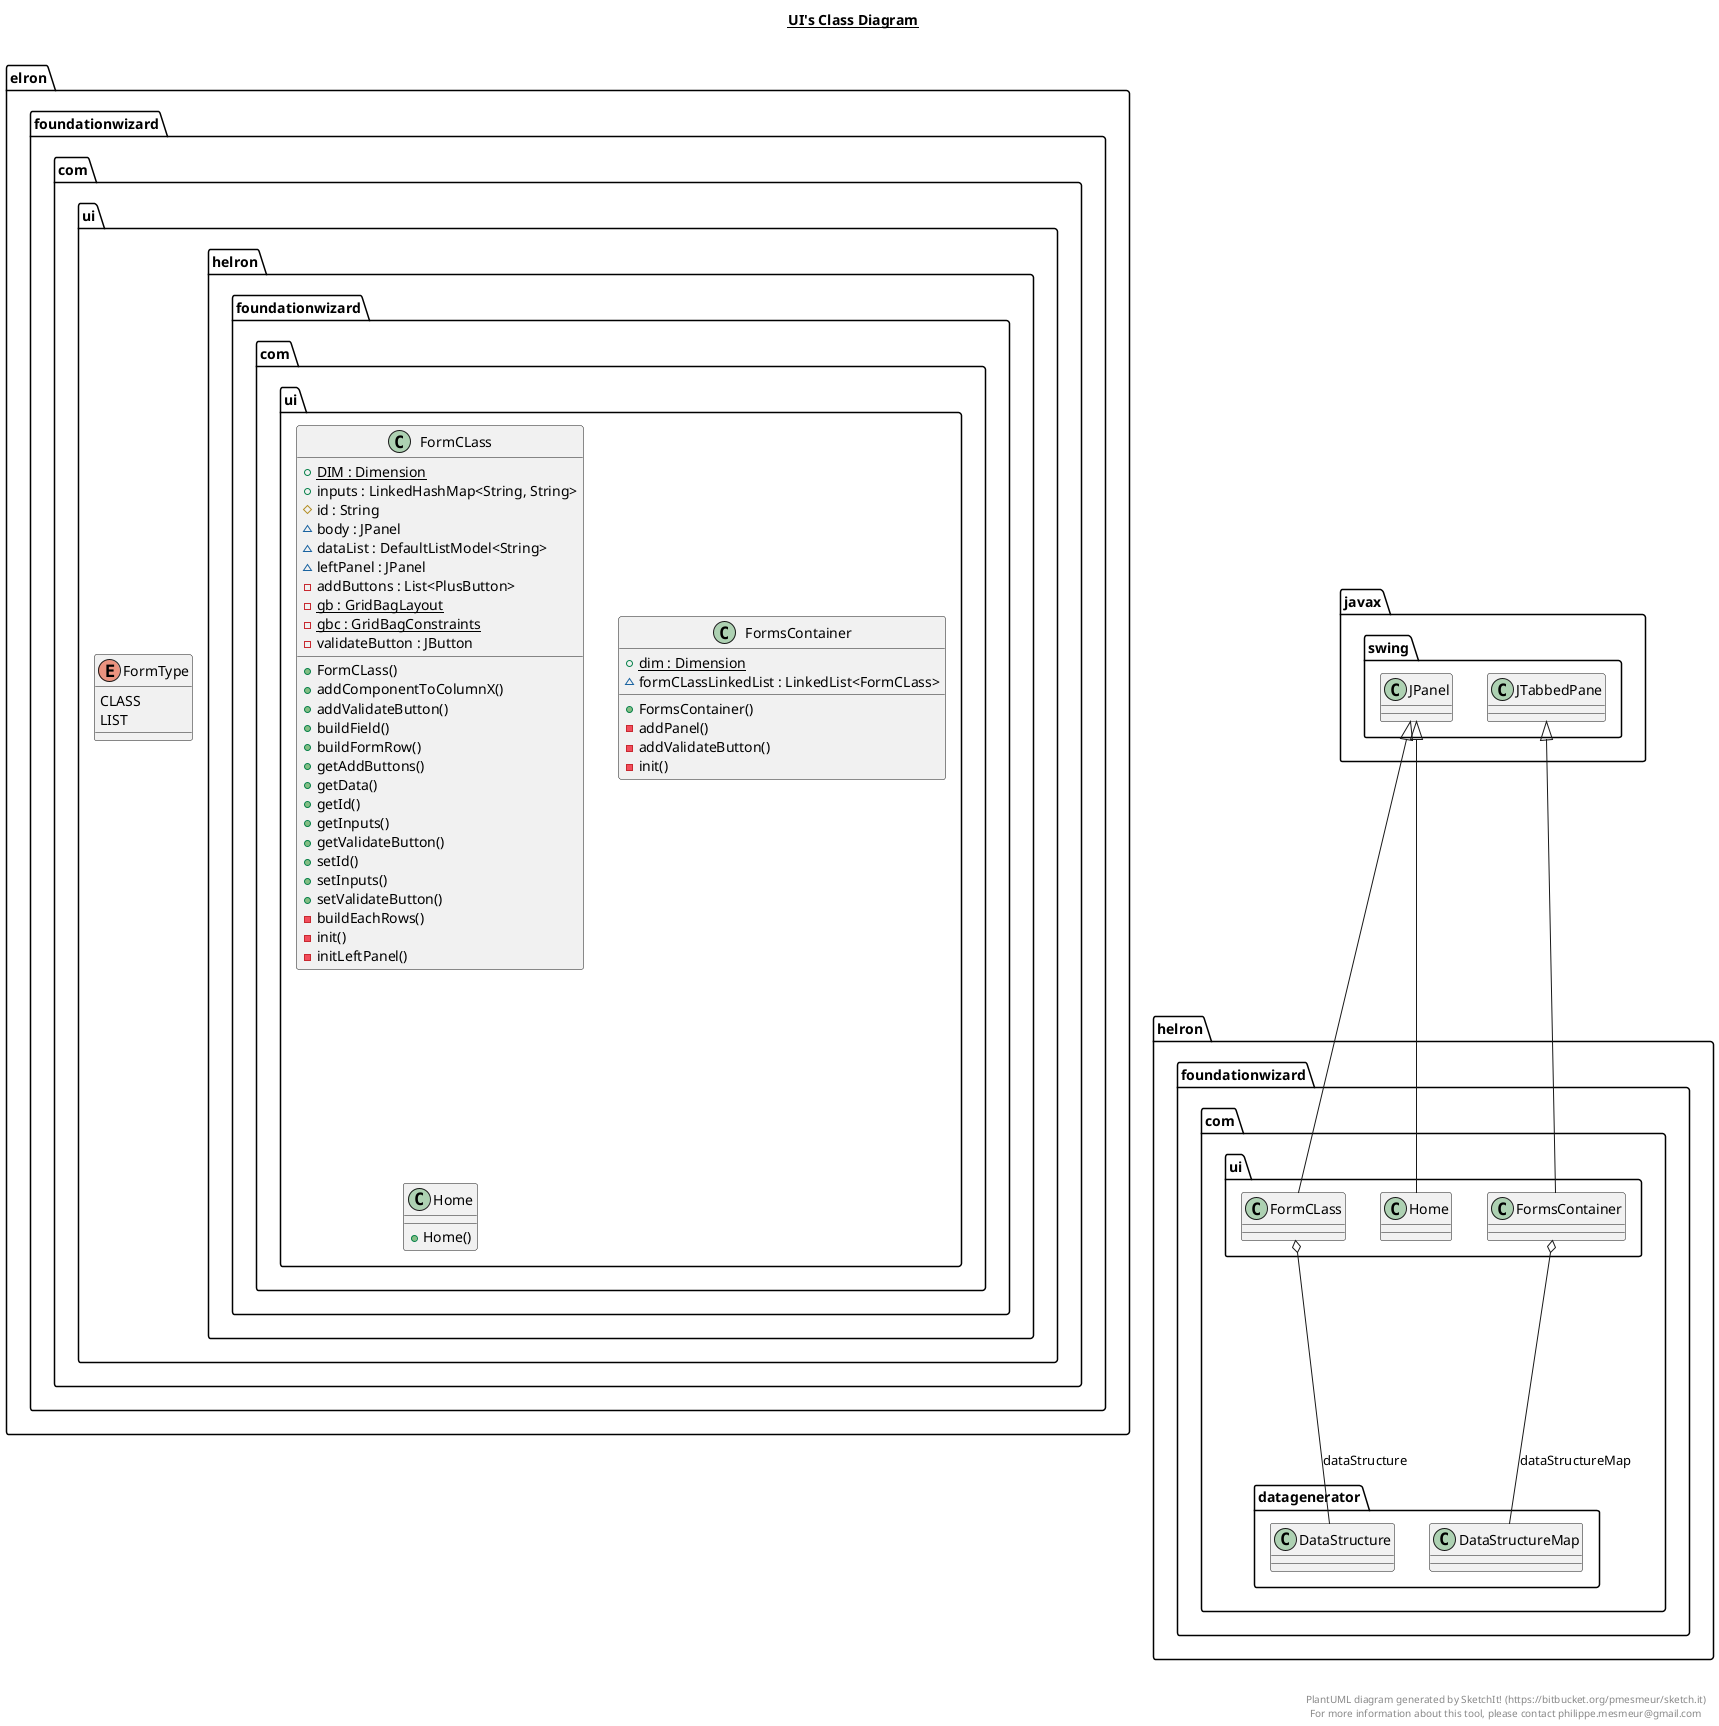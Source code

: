 @startuml

title __UI's Class Diagram__\n


    namespace elron.foundationwizard.com {
      namespace ui {
        class helron.foundationwizard.com.ui.FormCLass {
            {static} + DIM : Dimension
            + inputs : LinkedHashMap<String, String>
            # id : String
            ~ body : JPanel
            ~ dataList : DefaultListModel<String>
            ~ leftPanel : JPanel
            - addButtons : List<PlusButton>
            {static} - gb : GridBagLayout
            {static} - gbc : GridBagConstraints
            - validateButton : JButton
            + FormCLass()
            + addComponentToColumnX()
            + addValidateButton()
            + buildField()
            + buildFormRow()
            + getAddButtons()
            + getData()
            + getId()
            + getInputs()
            + getValidateButton()
            + setId()
            + setInputs()
            + setValidateButton()
            - buildEachRows()
            - init()
            - initLeftPanel()
        }
      }
    }



  


    namespace elron.foundationwizard.com {
      namespace ui {
        enum FormType {
          CLASS
          LIST
        }
      }
    }




    namespace elron.foundationwizard.com {
      namespace ui {
        class helron.foundationwizard.com.ui.FormsContainer {
            {static} + dim : Dimension
            ~ formCLassLinkedList : LinkedList<FormCLass>
            + FormsContainer()
            - addPanel()
            - addValidateButton()
            - init()
        }
      }
    }


    namespace elron.foundationwizard.com {
      namespace ui {
        class helron.foundationwizard.com.ui.Home {
            + Home()
        }
      }
    }


  

  helron.foundationwizard.com.ui.FormCLass -up-|> javax.swing.JPanel
  helron.foundationwizard.com.ui.FormsContainer -up-|> javax.swing.JTabbedPane
  helron.foundationwizard.com.ui.FormCLass o-- helron.foundationwizard.com.datagenerator.DataStructure : dataStructure
  helron.foundationwizard.com.ui.FormsContainer o-- helron.foundationwizard.com.datagenerator.DataStructureMap : dataStructureMap
  helron.foundationwizard.com.ui.Home -up-|> javax.swing.JPanel


right footer


PlantUML diagram generated by SketchIt! (https://bitbucket.org/pmesmeur/sketch.it)
For more information about this tool, please contact philippe.mesmeur@gmail.com
endfooter

@enduml
